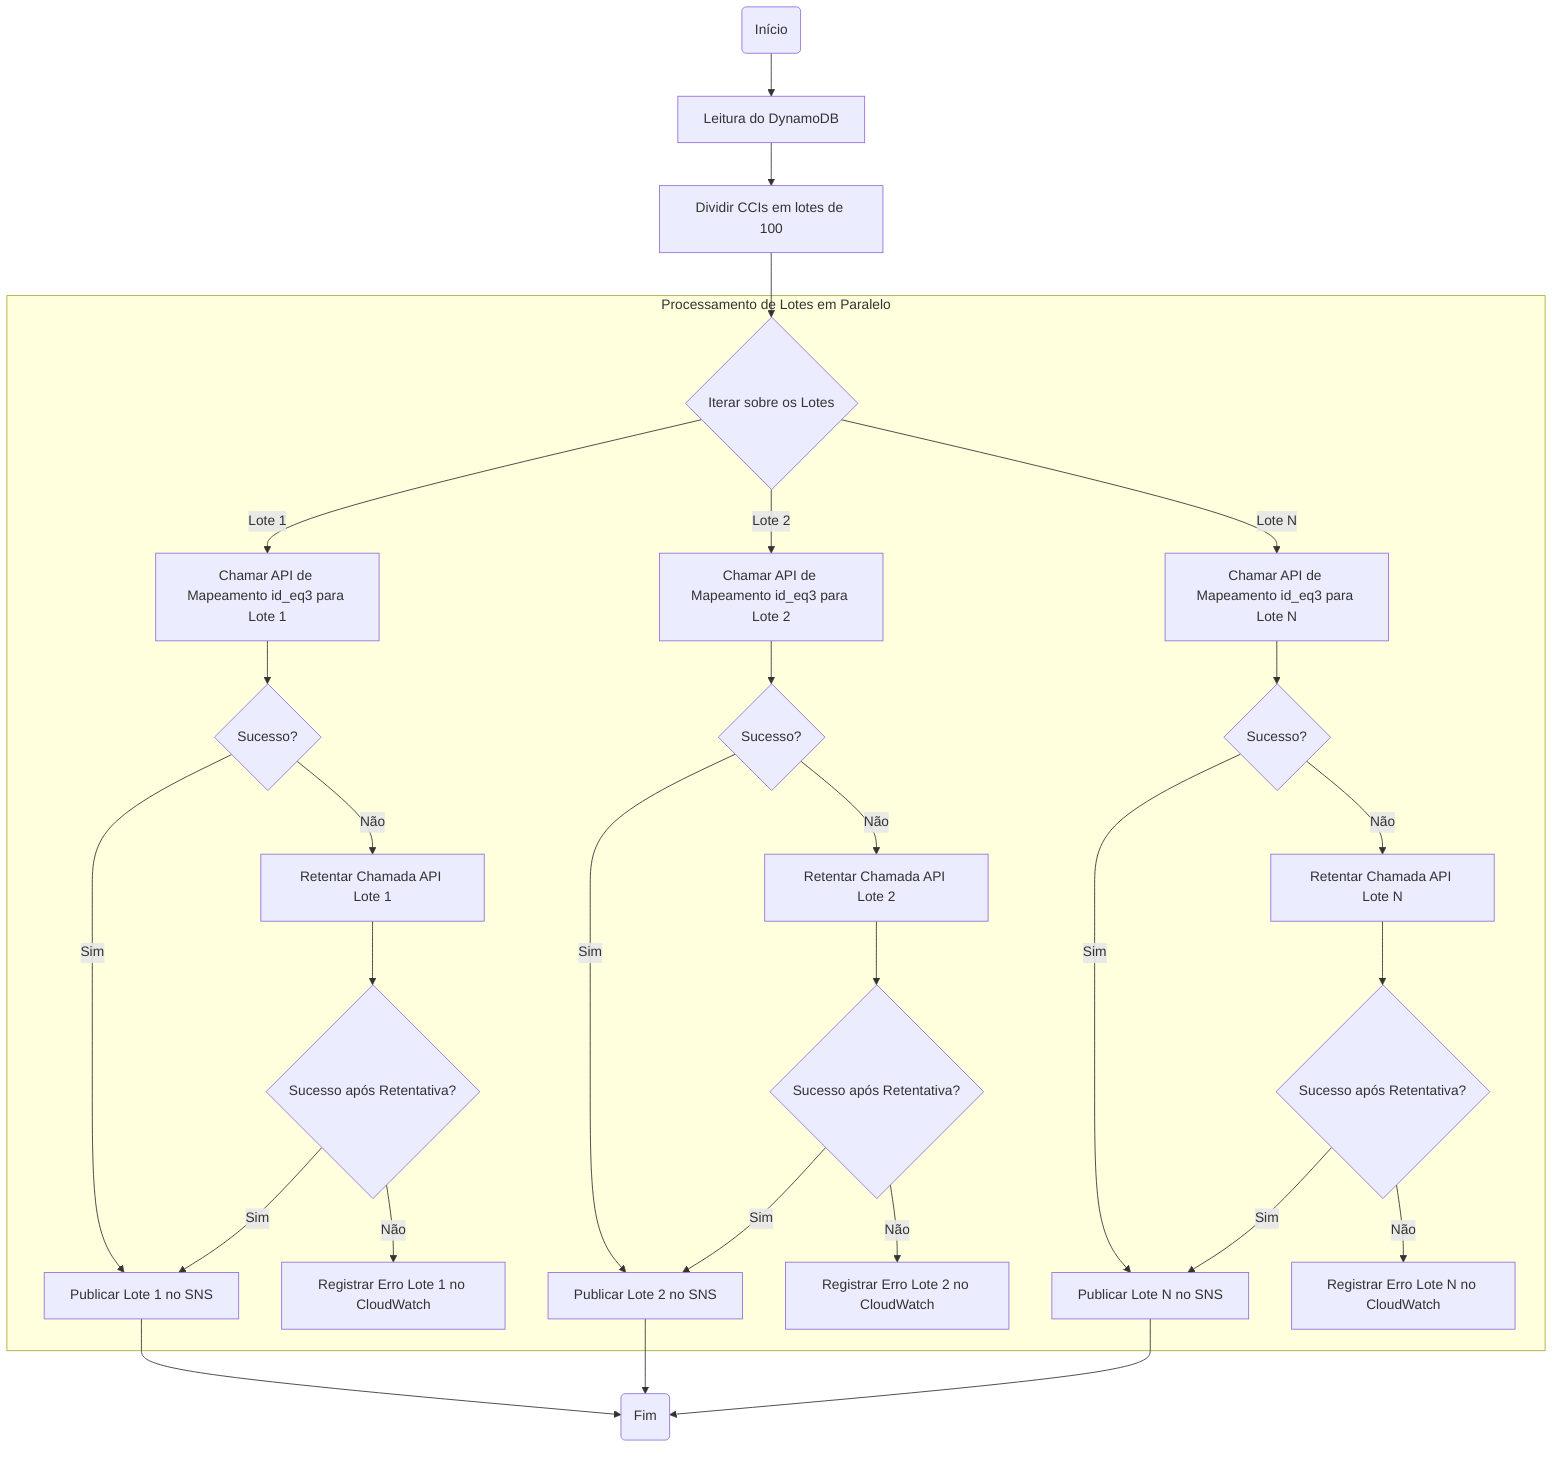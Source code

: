 graph TD
    A(Início) --> B[Leitura do DynamoDB]
    B --> C[Dividir CCIs em lotes de 100]
    C --> D{Iterar sobre os Lotes}
    
    %% Trabalho Paralelo começa aqui
    subgraph Processamento de Lotes em Paralelo
    D --> |Lote 1| E1[Chamar API de Mapeamento id_eq3 para Lote 1]
    D --> |Lote 2| E2[Chamar API de Mapeamento id_eq3 para Lote 2]
    D --> |Lote N| EN[Chamar API de Mapeamento id_eq3 para Lote N]
    
    E1 --> F1{Sucesso?}
    F1 --> |Sim| G1[Publicar Lote 1 no SNS]
    F1 --> |Não| H1[Retentar Chamada API Lote 1]
    H1 --> I1{Sucesso após Retentativa?}
    I1 --> |Sim| G1
    I1 --> |Não| J1[Registrar Erro Lote 1 no CloudWatch]

    E2 --> F2{Sucesso?}
    F2 --> |Sim| G2[Publicar Lote 2 no SNS]
    F2 --> |Não| H2[Retentar Chamada API Lote 2]
    H2 --> I2{Sucesso após Retentativa?}
    I2 --> |Sim| G2
    I2 --> |Não| J2[Registrar Erro Lote 2 no CloudWatch]

    EN --> FN{Sucesso?}
    FN --> |Sim| GN[Publicar Lote N no SNS]
    FN --> |Não| HN[Retentar Chamada API Lote N]
    HN --> IN{Sucesso após Retentativa?}
    IN --> |Sim| GN
    IN --> |Não| JN[Registrar Erro Lote N no CloudWatch]
    end
    %% Trabalho Paralelo termina aqui

    G1 --> K(Fim)
    G2 --> K
    GN --> K